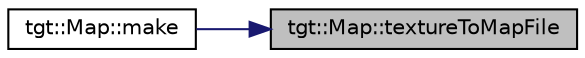digraph "tgt::Map::textureToMapFile"
{
 // LATEX_PDF_SIZE
  edge [fontname="Helvetica",fontsize="10",labelfontname="Helvetica",labelfontsize="10"];
  node [fontname="Helvetica",fontsize="10",shape=record];
  rankdir="RL";
  Node1 [label="tgt::Map::textureToMapFile",height=0.2,width=0.4,color="black", fillcolor="grey75", style="filled", fontcolor="black",tooltip=" "];
  Node1 -> Node2 [dir="back",color="midnightblue",fontsize="10",style="solid"];
  Node2 [label="tgt::Map::make",height=0.2,width=0.4,color="black", fillcolor="white", style="filled",URL="$df/ded/namespacetgt_1_1_map.html#ae955f3e7f19a2015f8988c511547d239",tooltip=" "];
}
